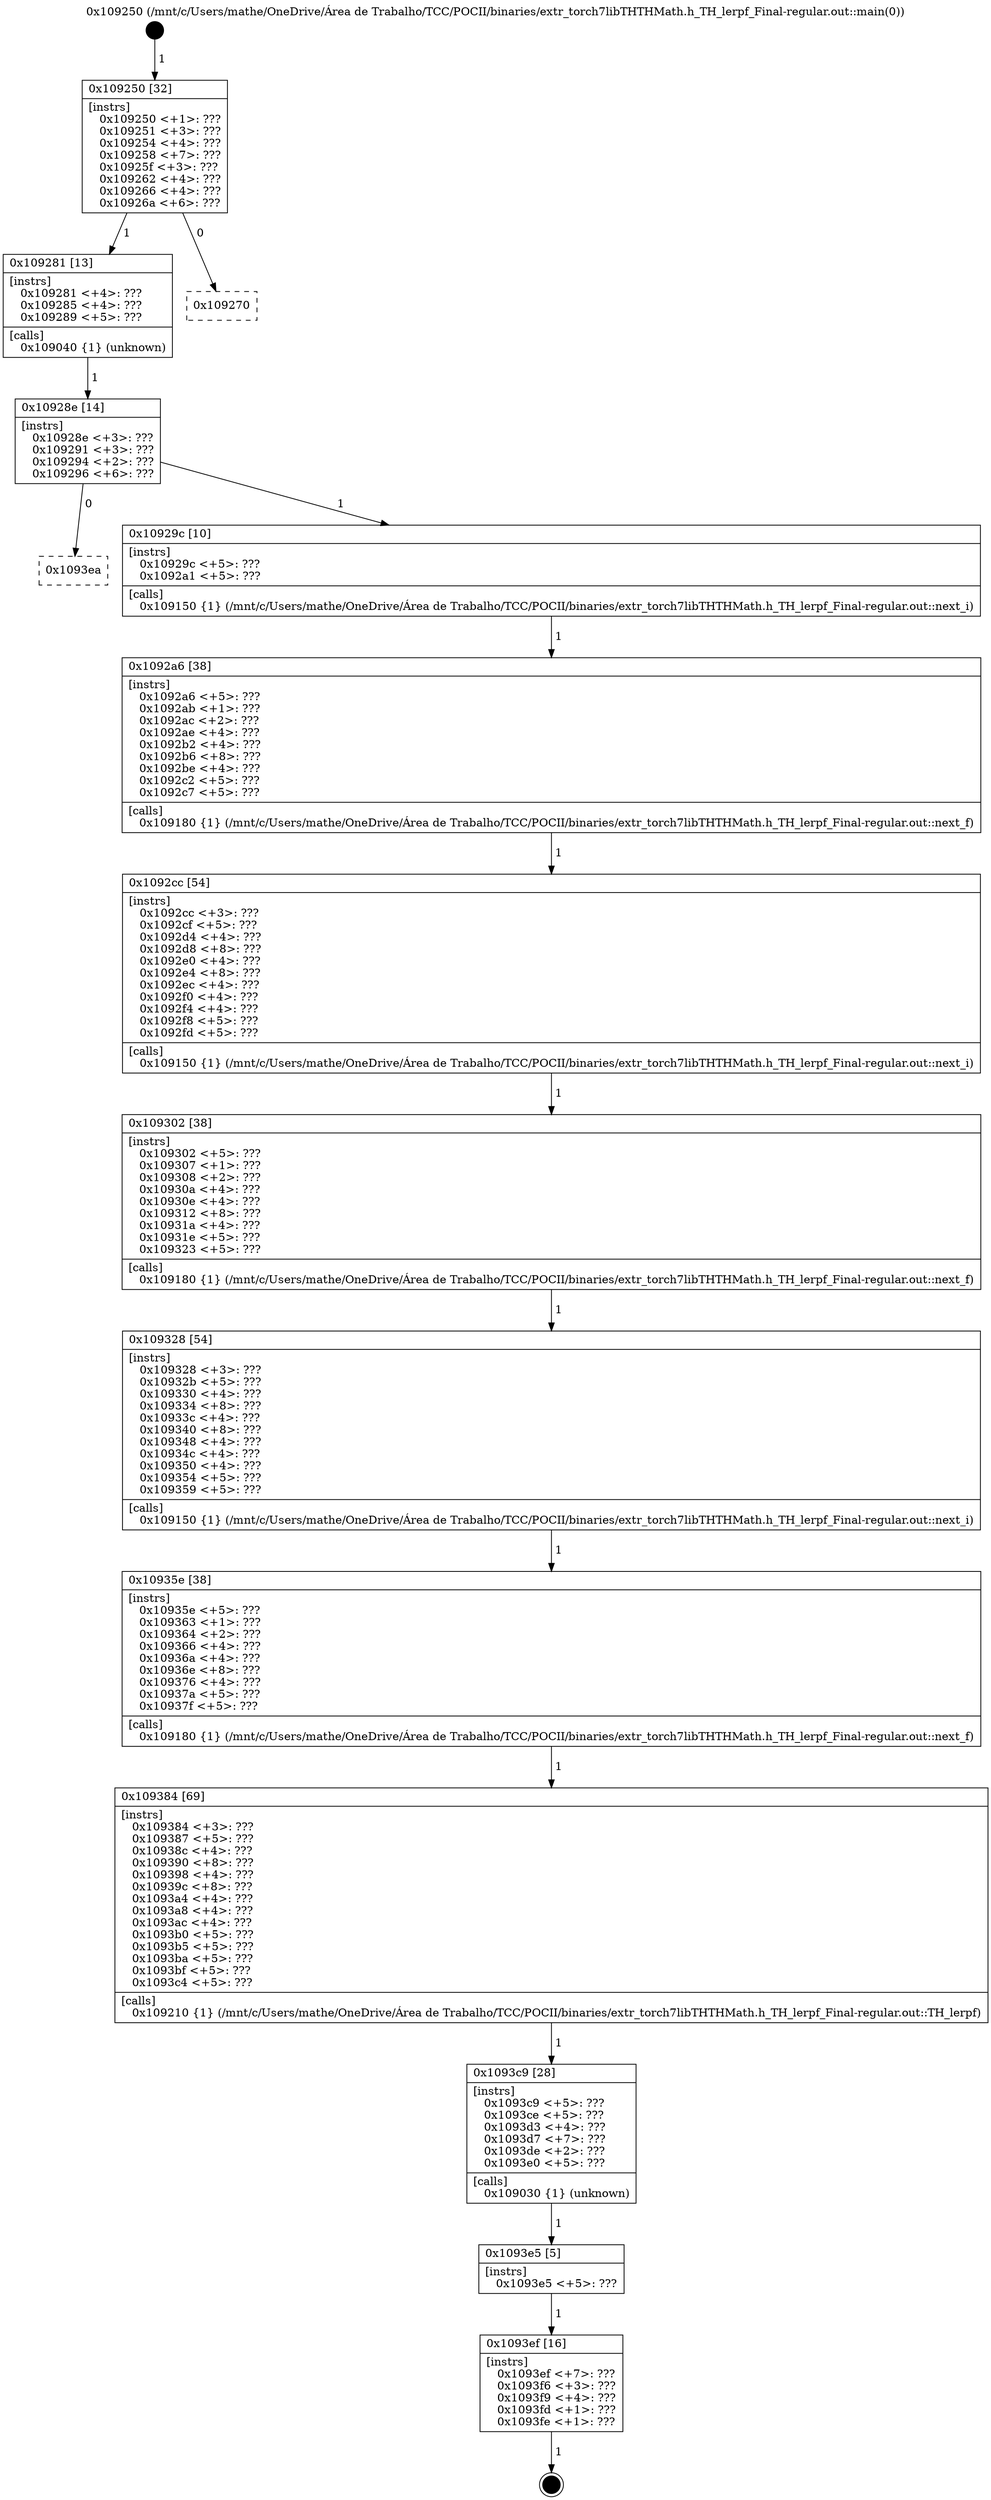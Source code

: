 digraph "0x109250" {
  label = "0x109250 (/mnt/c/Users/mathe/OneDrive/Área de Trabalho/TCC/POCII/binaries/extr_torch7libTHTHMath.h_TH_lerpf_Final-regular.out::main(0))"
  labelloc = "t"
  node[shape=record]

  Entry [label="",width=0.3,height=0.3,shape=circle,fillcolor=black,style=filled]
  "0x109250" [label="{
     0x109250 [32]\l
     | [instrs]\l
     &nbsp;&nbsp;0x109250 \<+1\>: ???\l
     &nbsp;&nbsp;0x109251 \<+3\>: ???\l
     &nbsp;&nbsp;0x109254 \<+4\>: ???\l
     &nbsp;&nbsp;0x109258 \<+7\>: ???\l
     &nbsp;&nbsp;0x10925f \<+3\>: ???\l
     &nbsp;&nbsp;0x109262 \<+4\>: ???\l
     &nbsp;&nbsp;0x109266 \<+4\>: ???\l
     &nbsp;&nbsp;0x10926a \<+6\>: ???\l
  }"]
  "0x109281" [label="{
     0x109281 [13]\l
     | [instrs]\l
     &nbsp;&nbsp;0x109281 \<+4\>: ???\l
     &nbsp;&nbsp;0x109285 \<+4\>: ???\l
     &nbsp;&nbsp;0x109289 \<+5\>: ???\l
     | [calls]\l
     &nbsp;&nbsp;0x109040 \{1\} (unknown)\l
  }"]
  "0x109270" [label="{
     0x109270\l
  }", style=dashed]
  "0x10928e" [label="{
     0x10928e [14]\l
     | [instrs]\l
     &nbsp;&nbsp;0x10928e \<+3\>: ???\l
     &nbsp;&nbsp;0x109291 \<+3\>: ???\l
     &nbsp;&nbsp;0x109294 \<+2\>: ???\l
     &nbsp;&nbsp;0x109296 \<+6\>: ???\l
  }"]
  "0x1093ea" [label="{
     0x1093ea\l
  }", style=dashed]
  "0x10929c" [label="{
     0x10929c [10]\l
     | [instrs]\l
     &nbsp;&nbsp;0x10929c \<+5\>: ???\l
     &nbsp;&nbsp;0x1092a1 \<+5\>: ???\l
     | [calls]\l
     &nbsp;&nbsp;0x109150 \{1\} (/mnt/c/Users/mathe/OneDrive/Área de Trabalho/TCC/POCII/binaries/extr_torch7libTHTHMath.h_TH_lerpf_Final-regular.out::next_i)\l
  }"]
  Exit [label="",width=0.3,height=0.3,shape=circle,fillcolor=black,style=filled,peripheries=2]
  "0x1092a6" [label="{
     0x1092a6 [38]\l
     | [instrs]\l
     &nbsp;&nbsp;0x1092a6 \<+5\>: ???\l
     &nbsp;&nbsp;0x1092ab \<+1\>: ???\l
     &nbsp;&nbsp;0x1092ac \<+2\>: ???\l
     &nbsp;&nbsp;0x1092ae \<+4\>: ???\l
     &nbsp;&nbsp;0x1092b2 \<+4\>: ???\l
     &nbsp;&nbsp;0x1092b6 \<+8\>: ???\l
     &nbsp;&nbsp;0x1092be \<+4\>: ???\l
     &nbsp;&nbsp;0x1092c2 \<+5\>: ???\l
     &nbsp;&nbsp;0x1092c7 \<+5\>: ???\l
     | [calls]\l
     &nbsp;&nbsp;0x109180 \{1\} (/mnt/c/Users/mathe/OneDrive/Área de Trabalho/TCC/POCII/binaries/extr_torch7libTHTHMath.h_TH_lerpf_Final-regular.out::next_f)\l
  }"]
  "0x1092cc" [label="{
     0x1092cc [54]\l
     | [instrs]\l
     &nbsp;&nbsp;0x1092cc \<+3\>: ???\l
     &nbsp;&nbsp;0x1092cf \<+5\>: ???\l
     &nbsp;&nbsp;0x1092d4 \<+4\>: ???\l
     &nbsp;&nbsp;0x1092d8 \<+8\>: ???\l
     &nbsp;&nbsp;0x1092e0 \<+4\>: ???\l
     &nbsp;&nbsp;0x1092e4 \<+8\>: ???\l
     &nbsp;&nbsp;0x1092ec \<+4\>: ???\l
     &nbsp;&nbsp;0x1092f0 \<+4\>: ???\l
     &nbsp;&nbsp;0x1092f4 \<+4\>: ???\l
     &nbsp;&nbsp;0x1092f8 \<+5\>: ???\l
     &nbsp;&nbsp;0x1092fd \<+5\>: ???\l
     | [calls]\l
     &nbsp;&nbsp;0x109150 \{1\} (/mnt/c/Users/mathe/OneDrive/Área de Trabalho/TCC/POCII/binaries/extr_torch7libTHTHMath.h_TH_lerpf_Final-regular.out::next_i)\l
  }"]
  "0x109302" [label="{
     0x109302 [38]\l
     | [instrs]\l
     &nbsp;&nbsp;0x109302 \<+5\>: ???\l
     &nbsp;&nbsp;0x109307 \<+1\>: ???\l
     &nbsp;&nbsp;0x109308 \<+2\>: ???\l
     &nbsp;&nbsp;0x10930a \<+4\>: ???\l
     &nbsp;&nbsp;0x10930e \<+4\>: ???\l
     &nbsp;&nbsp;0x109312 \<+8\>: ???\l
     &nbsp;&nbsp;0x10931a \<+4\>: ???\l
     &nbsp;&nbsp;0x10931e \<+5\>: ???\l
     &nbsp;&nbsp;0x109323 \<+5\>: ???\l
     | [calls]\l
     &nbsp;&nbsp;0x109180 \{1\} (/mnt/c/Users/mathe/OneDrive/Área de Trabalho/TCC/POCII/binaries/extr_torch7libTHTHMath.h_TH_lerpf_Final-regular.out::next_f)\l
  }"]
  "0x109328" [label="{
     0x109328 [54]\l
     | [instrs]\l
     &nbsp;&nbsp;0x109328 \<+3\>: ???\l
     &nbsp;&nbsp;0x10932b \<+5\>: ???\l
     &nbsp;&nbsp;0x109330 \<+4\>: ???\l
     &nbsp;&nbsp;0x109334 \<+8\>: ???\l
     &nbsp;&nbsp;0x10933c \<+4\>: ???\l
     &nbsp;&nbsp;0x109340 \<+8\>: ???\l
     &nbsp;&nbsp;0x109348 \<+4\>: ???\l
     &nbsp;&nbsp;0x10934c \<+4\>: ???\l
     &nbsp;&nbsp;0x109350 \<+4\>: ???\l
     &nbsp;&nbsp;0x109354 \<+5\>: ???\l
     &nbsp;&nbsp;0x109359 \<+5\>: ???\l
     | [calls]\l
     &nbsp;&nbsp;0x109150 \{1\} (/mnt/c/Users/mathe/OneDrive/Área de Trabalho/TCC/POCII/binaries/extr_torch7libTHTHMath.h_TH_lerpf_Final-regular.out::next_i)\l
  }"]
  "0x10935e" [label="{
     0x10935e [38]\l
     | [instrs]\l
     &nbsp;&nbsp;0x10935e \<+5\>: ???\l
     &nbsp;&nbsp;0x109363 \<+1\>: ???\l
     &nbsp;&nbsp;0x109364 \<+2\>: ???\l
     &nbsp;&nbsp;0x109366 \<+4\>: ???\l
     &nbsp;&nbsp;0x10936a \<+4\>: ???\l
     &nbsp;&nbsp;0x10936e \<+8\>: ???\l
     &nbsp;&nbsp;0x109376 \<+4\>: ???\l
     &nbsp;&nbsp;0x10937a \<+5\>: ???\l
     &nbsp;&nbsp;0x10937f \<+5\>: ???\l
     | [calls]\l
     &nbsp;&nbsp;0x109180 \{1\} (/mnt/c/Users/mathe/OneDrive/Área de Trabalho/TCC/POCII/binaries/extr_torch7libTHTHMath.h_TH_lerpf_Final-regular.out::next_f)\l
  }"]
  "0x109384" [label="{
     0x109384 [69]\l
     | [instrs]\l
     &nbsp;&nbsp;0x109384 \<+3\>: ???\l
     &nbsp;&nbsp;0x109387 \<+5\>: ???\l
     &nbsp;&nbsp;0x10938c \<+4\>: ???\l
     &nbsp;&nbsp;0x109390 \<+8\>: ???\l
     &nbsp;&nbsp;0x109398 \<+4\>: ???\l
     &nbsp;&nbsp;0x10939c \<+8\>: ???\l
     &nbsp;&nbsp;0x1093a4 \<+4\>: ???\l
     &nbsp;&nbsp;0x1093a8 \<+4\>: ???\l
     &nbsp;&nbsp;0x1093ac \<+4\>: ???\l
     &nbsp;&nbsp;0x1093b0 \<+5\>: ???\l
     &nbsp;&nbsp;0x1093b5 \<+5\>: ???\l
     &nbsp;&nbsp;0x1093ba \<+5\>: ???\l
     &nbsp;&nbsp;0x1093bf \<+5\>: ???\l
     &nbsp;&nbsp;0x1093c4 \<+5\>: ???\l
     | [calls]\l
     &nbsp;&nbsp;0x109210 \{1\} (/mnt/c/Users/mathe/OneDrive/Área de Trabalho/TCC/POCII/binaries/extr_torch7libTHTHMath.h_TH_lerpf_Final-regular.out::TH_lerpf)\l
  }"]
  "0x1093c9" [label="{
     0x1093c9 [28]\l
     | [instrs]\l
     &nbsp;&nbsp;0x1093c9 \<+5\>: ???\l
     &nbsp;&nbsp;0x1093ce \<+5\>: ???\l
     &nbsp;&nbsp;0x1093d3 \<+4\>: ???\l
     &nbsp;&nbsp;0x1093d7 \<+7\>: ???\l
     &nbsp;&nbsp;0x1093de \<+2\>: ???\l
     &nbsp;&nbsp;0x1093e0 \<+5\>: ???\l
     | [calls]\l
     &nbsp;&nbsp;0x109030 \{1\} (unknown)\l
  }"]
  "0x1093e5" [label="{
     0x1093e5 [5]\l
     | [instrs]\l
     &nbsp;&nbsp;0x1093e5 \<+5\>: ???\l
  }"]
  "0x1093ef" [label="{
     0x1093ef [16]\l
     | [instrs]\l
     &nbsp;&nbsp;0x1093ef \<+7\>: ???\l
     &nbsp;&nbsp;0x1093f6 \<+3\>: ???\l
     &nbsp;&nbsp;0x1093f9 \<+4\>: ???\l
     &nbsp;&nbsp;0x1093fd \<+1\>: ???\l
     &nbsp;&nbsp;0x1093fe \<+1\>: ???\l
  }"]
  Entry -> "0x109250" [label=" 1"]
  "0x109250" -> "0x109281" [label=" 1"]
  "0x109250" -> "0x109270" [label=" 0"]
  "0x109281" -> "0x10928e" [label=" 1"]
  "0x10928e" -> "0x1093ea" [label=" 0"]
  "0x10928e" -> "0x10929c" [label=" 1"]
  "0x1093ef" -> Exit [label=" 1"]
  "0x10929c" -> "0x1092a6" [label=" 1"]
  "0x1092a6" -> "0x1092cc" [label=" 1"]
  "0x1092cc" -> "0x109302" [label=" 1"]
  "0x109302" -> "0x109328" [label=" 1"]
  "0x109328" -> "0x10935e" [label=" 1"]
  "0x10935e" -> "0x109384" [label=" 1"]
  "0x109384" -> "0x1093c9" [label=" 1"]
  "0x1093c9" -> "0x1093e5" [label=" 1"]
  "0x1093e5" -> "0x1093ef" [label=" 1"]
}
